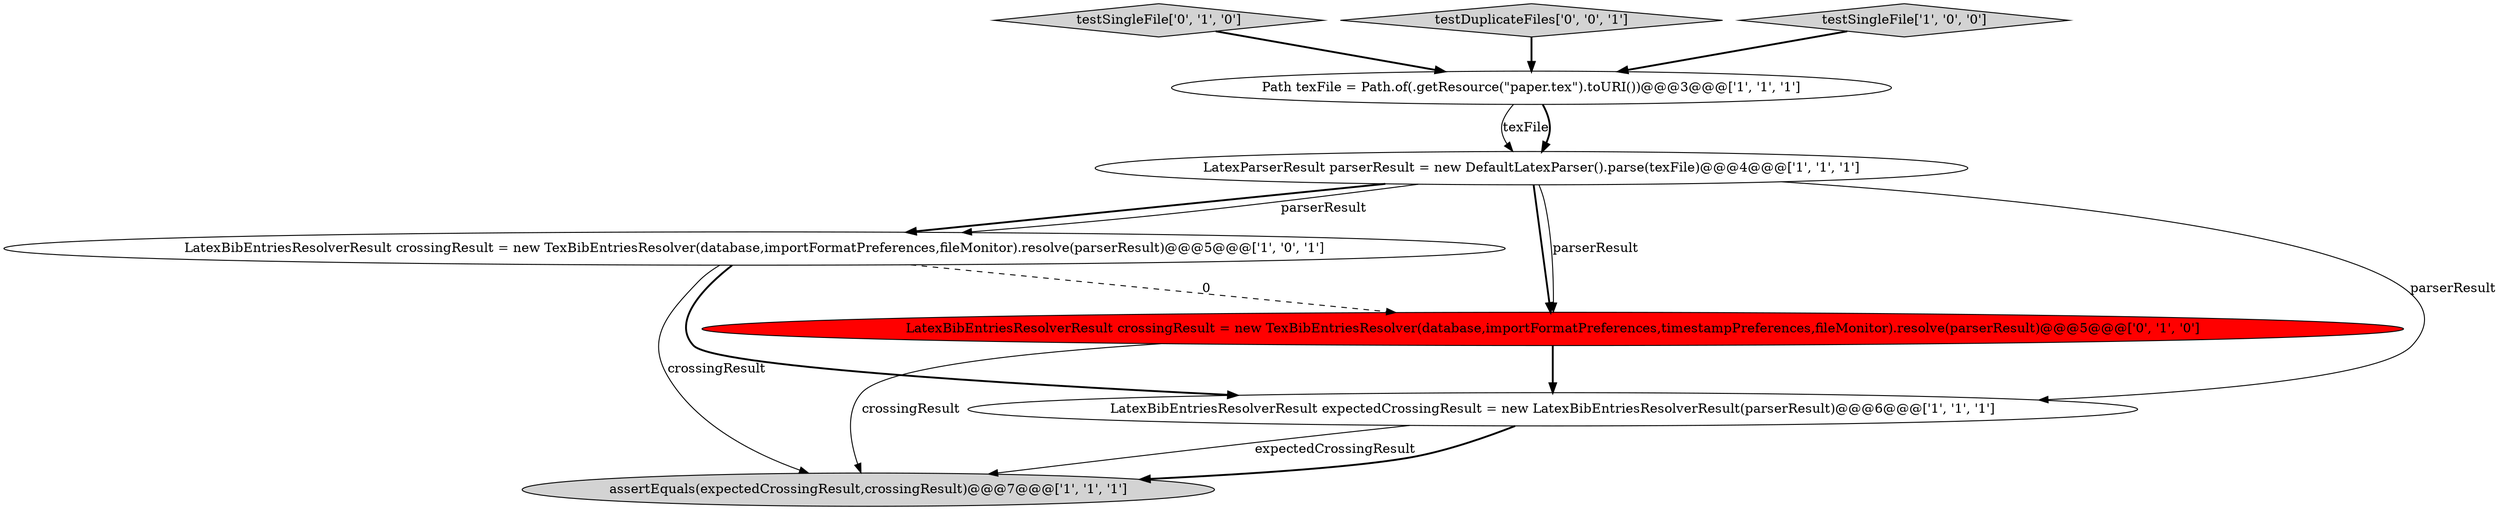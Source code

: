 digraph {
6 [style = filled, label = "testSingleFile['0', '1', '0']", fillcolor = lightgray, shape = diamond image = "AAA0AAABBB2BBB"];
8 [style = filled, label = "testDuplicateFiles['0', '0', '1']", fillcolor = lightgray, shape = diamond image = "AAA0AAABBB3BBB"];
4 [style = filled, label = "assertEquals(expectedCrossingResult,crossingResult)@@@7@@@['1', '1', '1']", fillcolor = lightgray, shape = ellipse image = "AAA0AAABBB1BBB"];
3 [style = filled, label = "LatexBibEntriesResolverResult expectedCrossingResult = new LatexBibEntriesResolverResult(parserResult)@@@6@@@['1', '1', '1']", fillcolor = white, shape = ellipse image = "AAA0AAABBB1BBB"];
5 [style = filled, label = "testSingleFile['1', '0', '0']", fillcolor = lightgray, shape = diamond image = "AAA0AAABBB1BBB"];
7 [style = filled, label = "LatexBibEntriesResolverResult crossingResult = new TexBibEntriesResolver(database,importFormatPreferences,timestampPreferences,fileMonitor).resolve(parserResult)@@@5@@@['0', '1', '0']", fillcolor = red, shape = ellipse image = "AAA1AAABBB2BBB"];
0 [style = filled, label = "Path texFile = Path.of(.getResource(\"paper.tex\").toURI())@@@3@@@['1', '1', '1']", fillcolor = white, shape = ellipse image = "AAA0AAABBB1BBB"];
2 [style = filled, label = "LatexBibEntriesResolverResult crossingResult = new TexBibEntriesResolver(database,importFormatPreferences,fileMonitor).resolve(parserResult)@@@5@@@['1', '0', '1']", fillcolor = white, shape = ellipse image = "AAA0AAABBB1BBB"];
1 [style = filled, label = "LatexParserResult parserResult = new DefaultLatexParser().parse(texFile)@@@4@@@['1', '1', '1']", fillcolor = white, shape = ellipse image = "AAA0AAABBB1BBB"];
8->0 [style = bold, label=""];
3->4 [style = solid, label="expectedCrossingResult"];
0->1 [style = solid, label="texFile"];
1->2 [style = bold, label=""];
6->0 [style = bold, label=""];
1->2 [style = solid, label="parserResult"];
2->4 [style = solid, label="crossingResult"];
5->0 [style = bold, label=""];
1->3 [style = solid, label="parserResult"];
1->7 [style = solid, label="parserResult"];
2->7 [style = dashed, label="0"];
3->4 [style = bold, label=""];
0->1 [style = bold, label=""];
1->7 [style = bold, label=""];
7->3 [style = bold, label=""];
7->4 [style = solid, label="crossingResult"];
2->3 [style = bold, label=""];
}
